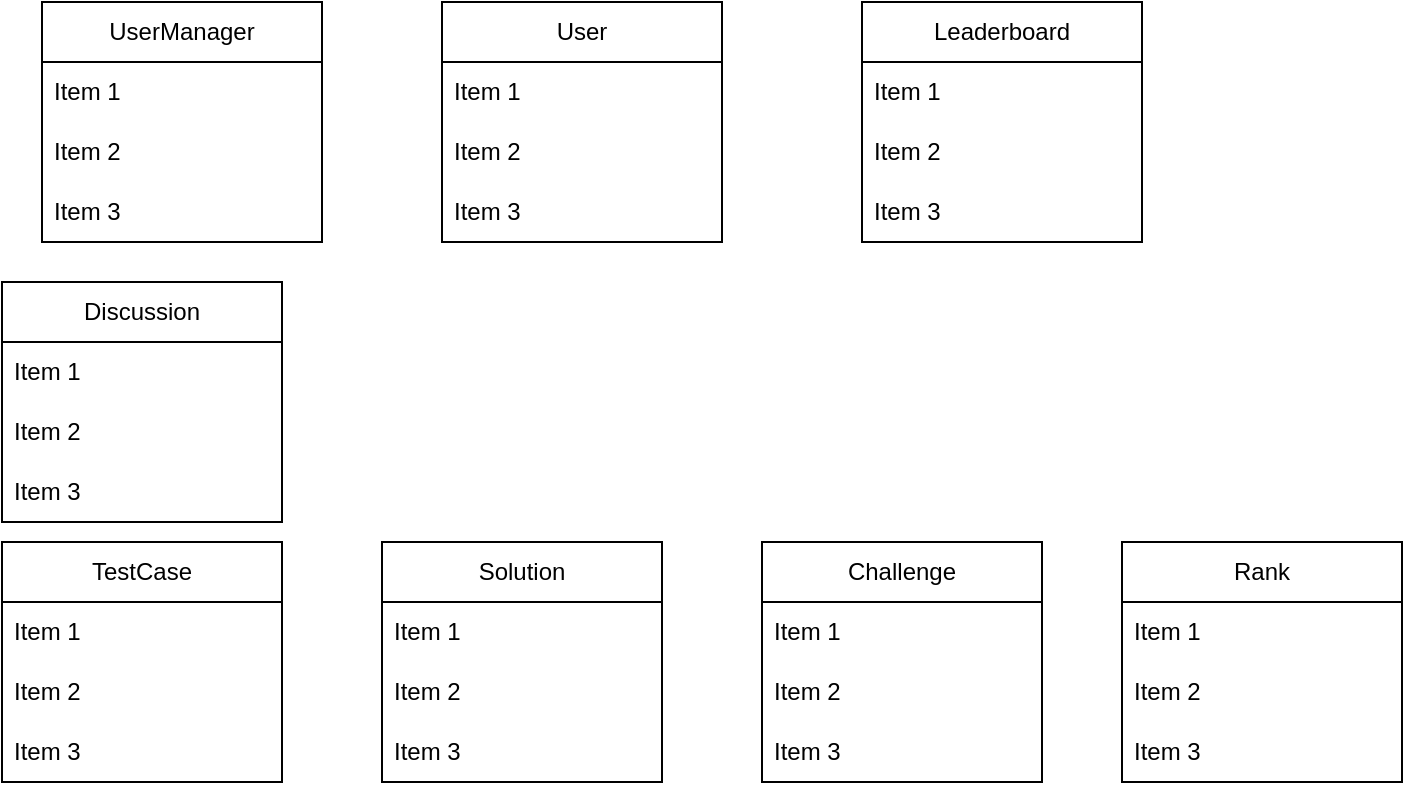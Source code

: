 <mxfile version="24.7.6">
  <diagram name="Page-1" id="u01eL8T2LCdluOudwLFy">
    <mxGraphModel dx="1111" dy="578" grid="1" gridSize="10" guides="1" tooltips="1" connect="1" arrows="1" fold="1" page="1" pageScale="1" pageWidth="850" pageHeight="1100" math="0" shadow="0">
      <root>
        <mxCell id="0" />
        <mxCell id="1" parent="0" />
        <mxCell id="AD_UT4TeYZ6WEzwYOdvF-2" value="UserManager" style="swimlane;fontStyle=0;childLayout=stackLayout;horizontal=1;startSize=30;horizontalStack=0;resizeParent=1;resizeParentMax=0;resizeLast=0;collapsible=1;marginBottom=0;whiteSpace=wrap;html=1;" vertex="1" parent="1">
          <mxGeometry x="30" y="20" width="140" height="120" as="geometry" />
        </mxCell>
        <mxCell id="AD_UT4TeYZ6WEzwYOdvF-3" value="Item 1" style="text;strokeColor=none;fillColor=none;align=left;verticalAlign=middle;spacingLeft=4;spacingRight=4;overflow=hidden;points=[[0,0.5],[1,0.5]];portConstraint=eastwest;rotatable=0;whiteSpace=wrap;html=1;" vertex="1" parent="AD_UT4TeYZ6WEzwYOdvF-2">
          <mxGeometry y="30" width="140" height="30" as="geometry" />
        </mxCell>
        <mxCell id="AD_UT4TeYZ6WEzwYOdvF-4" value="Item 2" style="text;strokeColor=none;fillColor=none;align=left;verticalAlign=middle;spacingLeft=4;spacingRight=4;overflow=hidden;points=[[0,0.5],[1,0.5]];portConstraint=eastwest;rotatable=0;whiteSpace=wrap;html=1;" vertex="1" parent="AD_UT4TeYZ6WEzwYOdvF-2">
          <mxGeometry y="60" width="140" height="30" as="geometry" />
        </mxCell>
        <mxCell id="AD_UT4TeYZ6WEzwYOdvF-5" value="Item 3" style="text;strokeColor=none;fillColor=none;align=left;verticalAlign=middle;spacingLeft=4;spacingRight=4;overflow=hidden;points=[[0,0.5],[1,0.5]];portConstraint=eastwest;rotatable=0;whiteSpace=wrap;html=1;" vertex="1" parent="AD_UT4TeYZ6WEzwYOdvF-2">
          <mxGeometry y="90" width="140" height="30" as="geometry" />
        </mxCell>
        <mxCell id="AD_UT4TeYZ6WEzwYOdvF-6" value="User" style="swimlane;fontStyle=0;childLayout=stackLayout;horizontal=1;startSize=30;horizontalStack=0;resizeParent=1;resizeParentMax=0;resizeLast=0;collapsible=1;marginBottom=0;whiteSpace=wrap;html=1;" vertex="1" parent="1">
          <mxGeometry x="230" y="20" width="140" height="120" as="geometry" />
        </mxCell>
        <mxCell id="AD_UT4TeYZ6WEzwYOdvF-7" value="Item 1" style="text;strokeColor=none;fillColor=none;align=left;verticalAlign=middle;spacingLeft=4;spacingRight=4;overflow=hidden;points=[[0,0.5],[1,0.5]];portConstraint=eastwest;rotatable=0;whiteSpace=wrap;html=1;" vertex="1" parent="AD_UT4TeYZ6WEzwYOdvF-6">
          <mxGeometry y="30" width="140" height="30" as="geometry" />
        </mxCell>
        <mxCell id="AD_UT4TeYZ6WEzwYOdvF-8" value="Item 2" style="text;strokeColor=none;fillColor=none;align=left;verticalAlign=middle;spacingLeft=4;spacingRight=4;overflow=hidden;points=[[0,0.5],[1,0.5]];portConstraint=eastwest;rotatable=0;whiteSpace=wrap;html=1;" vertex="1" parent="AD_UT4TeYZ6WEzwYOdvF-6">
          <mxGeometry y="60" width="140" height="30" as="geometry" />
        </mxCell>
        <mxCell id="AD_UT4TeYZ6WEzwYOdvF-9" value="Item 3" style="text;strokeColor=none;fillColor=none;align=left;verticalAlign=middle;spacingLeft=4;spacingRight=4;overflow=hidden;points=[[0,0.5],[1,0.5]];portConstraint=eastwest;rotatable=0;whiteSpace=wrap;html=1;" vertex="1" parent="AD_UT4TeYZ6WEzwYOdvF-6">
          <mxGeometry y="90" width="140" height="30" as="geometry" />
        </mxCell>
        <mxCell id="AD_UT4TeYZ6WEzwYOdvF-10" value="Leaderboard" style="swimlane;fontStyle=0;childLayout=stackLayout;horizontal=1;startSize=30;horizontalStack=0;resizeParent=1;resizeParentMax=0;resizeLast=0;collapsible=1;marginBottom=0;whiteSpace=wrap;html=1;" vertex="1" parent="1">
          <mxGeometry x="440" y="20" width="140" height="120" as="geometry" />
        </mxCell>
        <mxCell id="AD_UT4TeYZ6WEzwYOdvF-11" value="Item 1" style="text;strokeColor=none;fillColor=none;align=left;verticalAlign=middle;spacingLeft=4;spacingRight=4;overflow=hidden;points=[[0,0.5],[1,0.5]];portConstraint=eastwest;rotatable=0;whiteSpace=wrap;html=1;" vertex="1" parent="AD_UT4TeYZ6WEzwYOdvF-10">
          <mxGeometry y="30" width="140" height="30" as="geometry" />
        </mxCell>
        <mxCell id="AD_UT4TeYZ6WEzwYOdvF-12" value="Item 2" style="text;strokeColor=none;fillColor=none;align=left;verticalAlign=middle;spacingLeft=4;spacingRight=4;overflow=hidden;points=[[0,0.5],[1,0.5]];portConstraint=eastwest;rotatable=0;whiteSpace=wrap;html=1;" vertex="1" parent="AD_UT4TeYZ6WEzwYOdvF-10">
          <mxGeometry y="60" width="140" height="30" as="geometry" />
        </mxCell>
        <mxCell id="AD_UT4TeYZ6WEzwYOdvF-13" value="Item 3" style="text;strokeColor=none;fillColor=none;align=left;verticalAlign=middle;spacingLeft=4;spacingRight=4;overflow=hidden;points=[[0,0.5],[1,0.5]];portConstraint=eastwest;rotatable=0;whiteSpace=wrap;html=1;" vertex="1" parent="AD_UT4TeYZ6WEzwYOdvF-10">
          <mxGeometry y="90" width="140" height="30" as="geometry" />
        </mxCell>
        <mxCell id="AD_UT4TeYZ6WEzwYOdvF-14" value="Challenge" style="swimlane;fontStyle=0;childLayout=stackLayout;horizontal=1;startSize=30;horizontalStack=0;resizeParent=1;resizeParentMax=0;resizeLast=0;collapsible=1;marginBottom=0;whiteSpace=wrap;html=1;" vertex="1" parent="1">
          <mxGeometry x="390" y="290" width="140" height="120" as="geometry" />
        </mxCell>
        <mxCell id="AD_UT4TeYZ6WEzwYOdvF-15" value="Item 1" style="text;strokeColor=none;fillColor=none;align=left;verticalAlign=middle;spacingLeft=4;spacingRight=4;overflow=hidden;points=[[0,0.5],[1,0.5]];portConstraint=eastwest;rotatable=0;whiteSpace=wrap;html=1;" vertex="1" parent="AD_UT4TeYZ6WEzwYOdvF-14">
          <mxGeometry y="30" width="140" height="30" as="geometry" />
        </mxCell>
        <mxCell id="AD_UT4TeYZ6WEzwYOdvF-16" value="Item 2" style="text;strokeColor=none;fillColor=none;align=left;verticalAlign=middle;spacingLeft=4;spacingRight=4;overflow=hidden;points=[[0,0.5],[1,0.5]];portConstraint=eastwest;rotatable=0;whiteSpace=wrap;html=1;" vertex="1" parent="AD_UT4TeYZ6WEzwYOdvF-14">
          <mxGeometry y="60" width="140" height="30" as="geometry" />
        </mxCell>
        <mxCell id="AD_UT4TeYZ6WEzwYOdvF-17" value="Item 3" style="text;strokeColor=none;fillColor=none;align=left;verticalAlign=middle;spacingLeft=4;spacingRight=4;overflow=hidden;points=[[0,0.5],[1,0.5]];portConstraint=eastwest;rotatable=0;whiteSpace=wrap;html=1;" vertex="1" parent="AD_UT4TeYZ6WEzwYOdvF-14">
          <mxGeometry y="90" width="140" height="30" as="geometry" />
        </mxCell>
        <mxCell id="AD_UT4TeYZ6WEzwYOdvF-18" value="Rank" style="swimlane;fontStyle=0;childLayout=stackLayout;horizontal=1;startSize=30;horizontalStack=0;resizeParent=1;resizeParentMax=0;resizeLast=0;collapsible=1;marginBottom=0;whiteSpace=wrap;html=1;" vertex="1" parent="1">
          <mxGeometry x="570" y="290" width="140" height="120" as="geometry" />
        </mxCell>
        <mxCell id="AD_UT4TeYZ6WEzwYOdvF-19" value="Item 1" style="text;strokeColor=none;fillColor=none;align=left;verticalAlign=middle;spacingLeft=4;spacingRight=4;overflow=hidden;points=[[0,0.5],[1,0.5]];portConstraint=eastwest;rotatable=0;whiteSpace=wrap;html=1;" vertex="1" parent="AD_UT4TeYZ6WEzwYOdvF-18">
          <mxGeometry y="30" width="140" height="30" as="geometry" />
        </mxCell>
        <mxCell id="AD_UT4TeYZ6WEzwYOdvF-20" value="Item 2" style="text;strokeColor=none;fillColor=none;align=left;verticalAlign=middle;spacingLeft=4;spacingRight=4;overflow=hidden;points=[[0,0.5],[1,0.5]];portConstraint=eastwest;rotatable=0;whiteSpace=wrap;html=1;" vertex="1" parent="AD_UT4TeYZ6WEzwYOdvF-18">
          <mxGeometry y="60" width="140" height="30" as="geometry" />
        </mxCell>
        <mxCell id="AD_UT4TeYZ6WEzwYOdvF-21" value="Item 3" style="text;strokeColor=none;fillColor=none;align=left;verticalAlign=middle;spacingLeft=4;spacingRight=4;overflow=hidden;points=[[0,0.5],[1,0.5]];portConstraint=eastwest;rotatable=0;whiteSpace=wrap;html=1;" vertex="1" parent="AD_UT4TeYZ6WEzwYOdvF-18">
          <mxGeometry y="90" width="140" height="30" as="geometry" />
        </mxCell>
        <mxCell id="AD_UT4TeYZ6WEzwYOdvF-22" value="Solution" style="swimlane;fontStyle=0;childLayout=stackLayout;horizontal=1;startSize=30;horizontalStack=0;resizeParent=1;resizeParentMax=0;resizeLast=0;collapsible=1;marginBottom=0;whiteSpace=wrap;html=1;" vertex="1" parent="1">
          <mxGeometry x="200" y="290" width="140" height="120" as="geometry" />
        </mxCell>
        <mxCell id="AD_UT4TeYZ6WEzwYOdvF-23" value="Item 1" style="text;strokeColor=none;fillColor=none;align=left;verticalAlign=middle;spacingLeft=4;spacingRight=4;overflow=hidden;points=[[0,0.5],[1,0.5]];portConstraint=eastwest;rotatable=0;whiteSpace=wrap;html=1;" vertex="1" parent="AD_UT4TeYZ6WEzwYOdvF-22">
          <mxGeometry y="30" width="140" height="30" as="geometry" />
        </mxCell>
        <mxCell id="AD_UT4TeYZ6WEzwYOdvF-24" value="Item 2" style="text;strokeColor=none;fillColor=none;align=left;verticalAlign=middle;spacingLeft=4;spacingRight=4;overflow=hidden;points=[[0,0.5],[1,0.5]];portConstraint=eastwest;rotatable=0;whiteSpace=wrap;html=1;" vertex="1" parent="AD_UT4TeYZ6WEzwYOdvF-22">
          <mxGeometry y="60" width="140" height="30" as="geometry" />
        </mxCell>
        <mxCell id="AD_UT4TeYZ6WEzwYOdvF-25" value="Item 3" style="text;strokeColor=none;fillColor=none;align=left;verticalAlign=middle;spacingLeft=4;spacingRight=4;overflow=hidden;points=[[0,0.5],[1,0.5]];portConstraint=eastwest;rotatable=0;whiteSpace=wrap;html=1;" vertex="1" parent="AD_UT4TeYZ6WEzwYOdvF-22">
          <mxGeometry y="90" width="140" height="30" as="geometry" />
        </mxCell>
        <mxCell id="AD_UT4TeYZ6WEzwYOdvF-26" value="TestCase" style="swimlane;fontStyle=0;childLayout=stackLayout;horizontal=1;startSize=30;horizontalStack=0;resizeParent=1;resizeParentMax=0;resizeLast=0;collapsible=1;marginBottom=0;whiteSpace=wrap;html=1;" vertex="1" parent="1">
          <mxGeometry x="10" y="290" width="140" height="120" as="geometry" />
        </mxCell>
        <mxCell id="AD_UT4TeYZ6WEzwYOdvF-27" value="Item 1" style="text;strokeColor=none;fillColor=none;align=left;verticalAlign=middle;spacingLeft=4;spacingRight=4;overflow=hidden;points=[[0,0.5],[1,0.5]];portConstraint=eastwest;rotatable=0;whiteSpace=wrap;html=1;" vertex="1" parent="AD_UT4TeYZ6WEzwYOdvF-26">
          <mxGeometry y="30" width="140" height="30" as="geometry" />
        </mxCell>
        <mxCell id="AD_UT4TeYZ6WEzwYOdvF-28" value="Item 2" style="text;strokeColor=none;fillColor=none;align=left;verticalAlign=middle;spacingLeft=4;spacingRight=4;overflow=hidden;points=[[0,0.5],[1,0.5]];portConstraint=eastwest;rotatable=0;whiteSpace=wrap;html=1;" vertex="1" parent="AD_UT4TeYZ6WEzwYOdvF-26">
          <mxGeometry y="60" width="140" height="30" as="geometry" />
        </mxCell>
        <mxCell id="AD_UT4TeYZ6WEzwYOdvF-29" value="Item 3" style="text;strokeColor=none;fillColor=none;align=left;verticalAlign=middle;spacingLeft=4;spacingRight=4;overflow=hidden;points=[[0,0.5],[1,0.5]];portConstraint=eastwest;rotatable=0;whiteSpace=wrap;html=1;" vertex="1" parent="AD_UT4TeYZ6WEzwYOdvF-26">
          <mxGeometry y="90" width="140" height="30" as="geometry" />
        </mxCell>
        <mxCell id="AD_UT4TeYZ6WEzwYOdvF-30" value="Discussion" style="swimlane;fontStyle=0;childLayout=stackLayout;horizontal=1;startSize=30;horizontalStack=0;resizeParent=1;resizeParentMax=0;resizeLast=0;collapsible=1;marginBottom=0;whiteSpace=wrap;html=1;" vertex="1" parent="1">
          <mxGeometry x="10" y="160" width="140" height="120" as="geometry" />
        </mxCell>
        <mxCell id="AD_UT4TeYZ6WEzwYOdvF-31" value="Item 1" style="text;strokeColor=none;fillColor=none;align=left;verticalAlign=middle;spacingLeft=4;spacingRight=4;overflow=hidden;points=[[0,0.5],[1,0.5]];portConstraint=eastwest;rotatable=0;whiteSpace=wrap;html=1;" vertex="1" parent="AD_UT4TeYZ6WEzwYOdvF-30">
          <mxGeometry y="30" width="140" height="30" as="geometry" />
        </mxCell>
        <mxCell id="AD_UT4TeYZ6WEzwYOdvF-32" value="Item 2" style="text;strokeColor=none;fillColor=none;align=left;verticalAlign=middle;spacingLeft=4;spacingRight=4;overflow=hidden;points=[[0,0.5],[1,0.5]];portConstraint=eastwest;rotatable=0;whiteSpace=wrap;html=1;" vertex="1" parent="AD_UT4TeYZ6WEzwYOdvF-30">
          <mxGeometry y="60" width="140" height="30" as="geometry" />
        </mxCell>
        <mxCell id="AD_UT4TeYZ6WEzwYOdvF-33" value="Item 3" style="text;strokeColor=none;fillColor=none;align=left;verticalAlign=middle;spacingLeft=4;spacingRight=4;overflow=hidden;points=[[0,0.5],[1,0.5]];portConstraint=eastwest;rotatable=0;whiteSpace=wrap;html=1;" vertex="1" parent="AD_UT4TeYZ6WEzwYOdvF-30">
          <mxGeometry y="90" width="140" height="30" as="geometry" />
        </mxCell>
      </root>
    </mxGraphModel>
  </diagram>
</mxfile>
